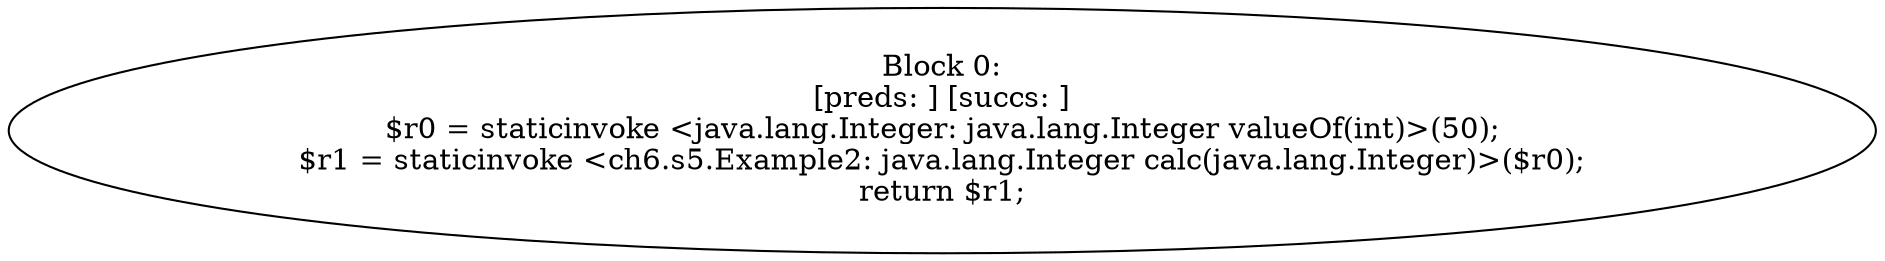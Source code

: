 digraph "unitGraph" {
    "Block 0:
[preds: ] [succs: ]
$r0 = staticinvoke <java.lang.Integer: java.lang.Integer valueOf(int)>(50);
$r1 = staticinvoke <ch6.s5.Example2: java.lang.Integer calc(java.lang.Integer)>($r0);
return $r1;
"
}
